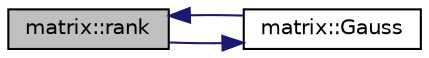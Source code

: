digraph "matrix::rank"
{
  edge [fontname="Helvetica",fontsize="10",labelfontname="Helvetica",labelfontsize="10"];
  node [fontname="Helvetica",fontsize="10",shape=record];
  rankdir="LR";
  Node1704 [label="matrix::rank",height=0.2,width=0.4,color="black", fillcolor="grey75", style="filled", fontcolor="black"];
  Node1704 -> Node1705 [color="midnightblue",fontsize="10",style="solid",fontname="Helvetica"];
  Node1705 [label="matrix::Gauss",height=0.2,width=0.4,color="black", fillcolor="white", style="filled",URL="$d1/d8d/classmatrix.html#abe8ed121d6bc29e1cc4432ad45542450"];
  Node1705 -> Node1704 [color="midnightblue",fontsize="10",style="solid",fontname="Helvetica"];
}
